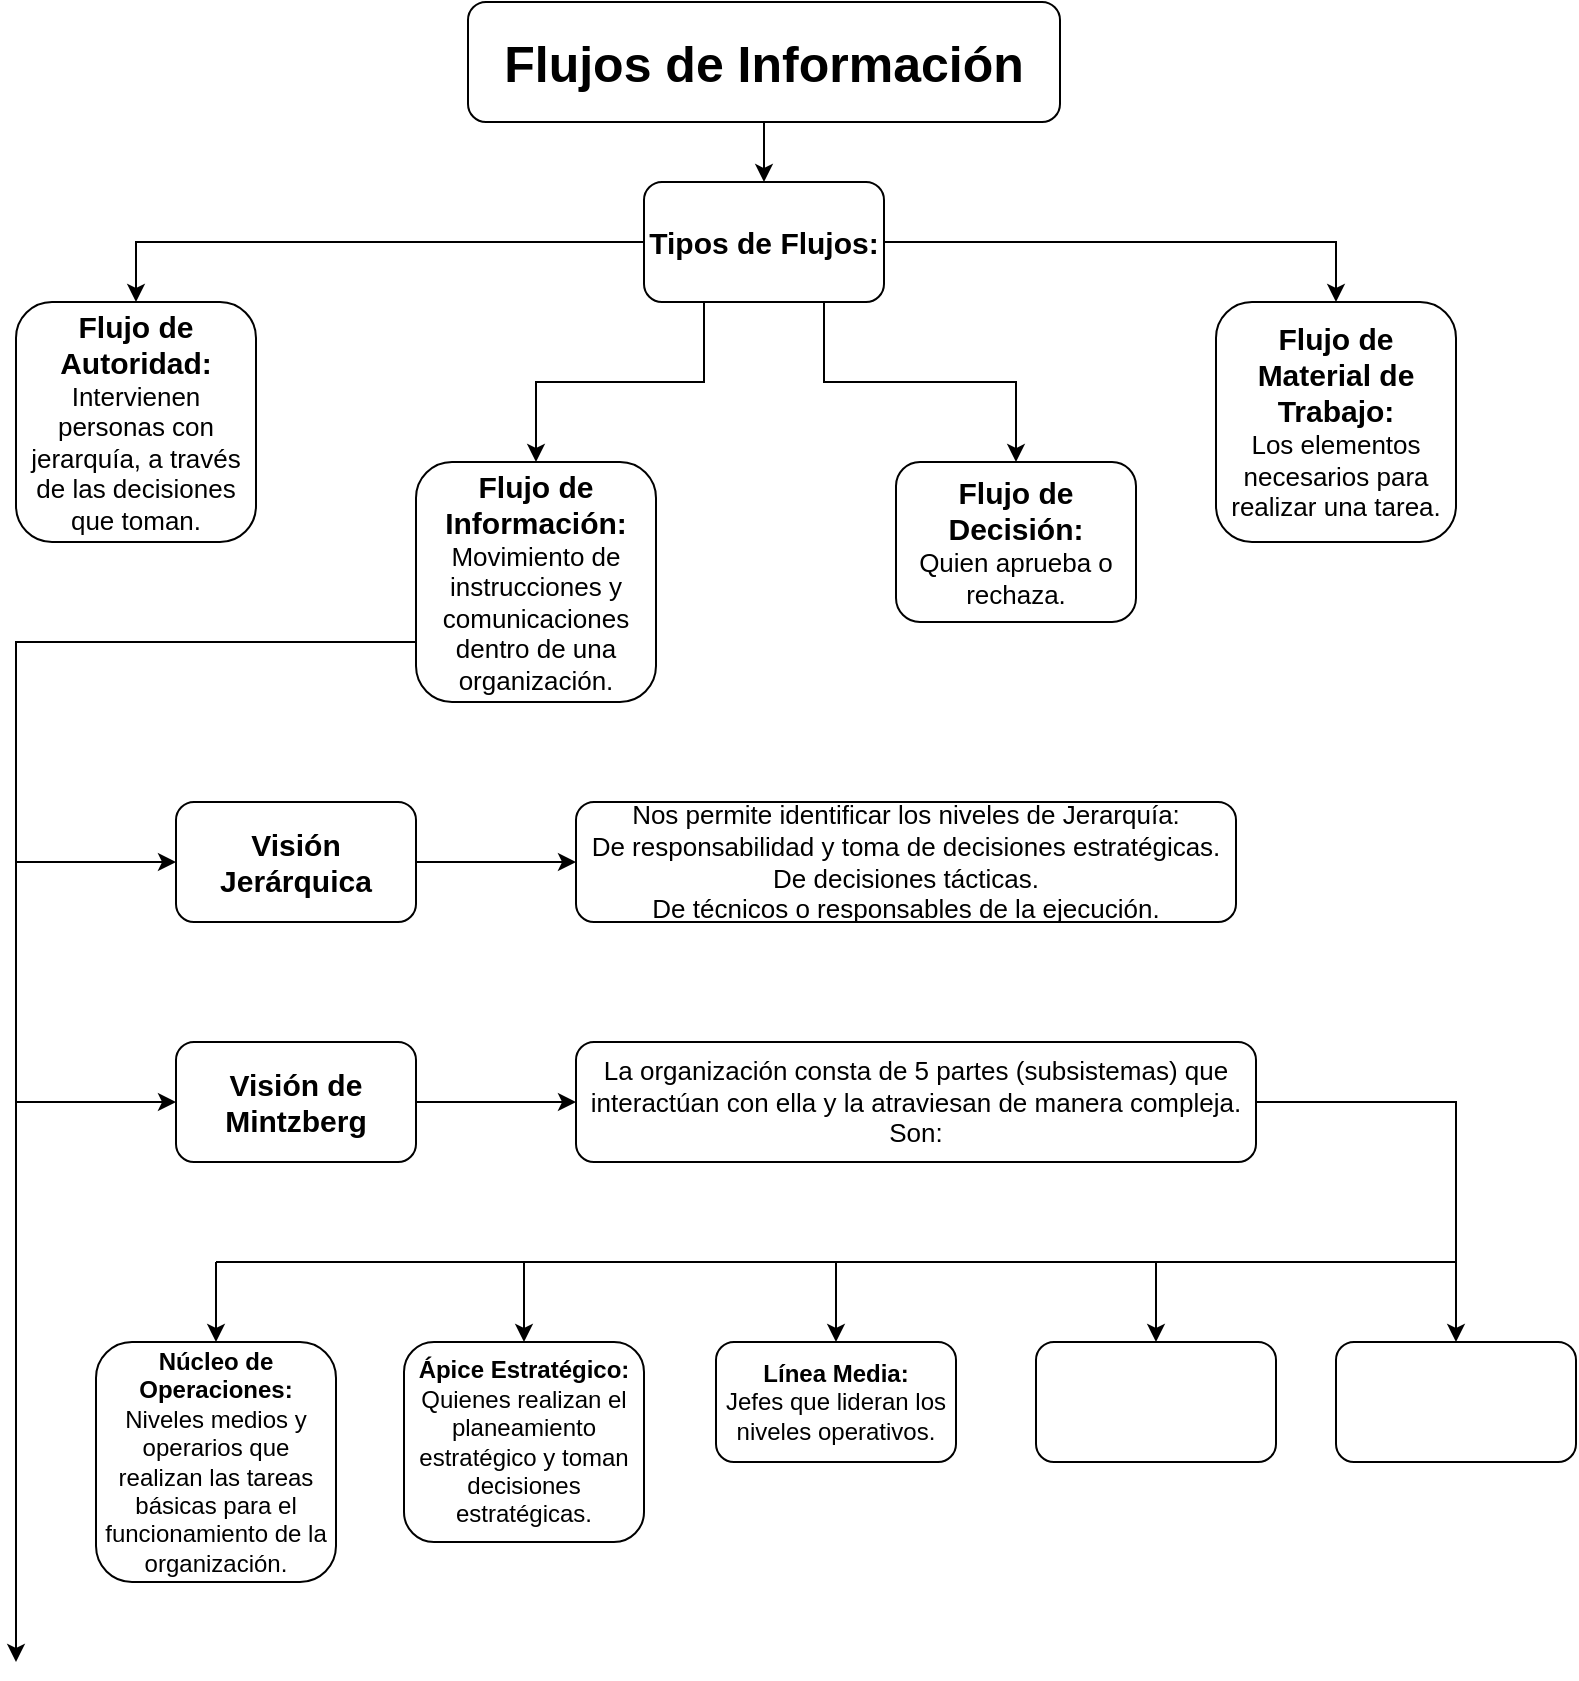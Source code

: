 <mxfile version="24.2.2" type="github">
  <diagram name="Página-1" id="n3o9mjKdTbcDdczt1gTQ">
    <mxGraphModel dx="1042" dy="2907" grid="1" gridSize="10" guides="1" tooltips="1" connect="1" arrows="1" fold="1" page="1" pageScale="1" pageWidth="827" pageHeight="1169" math="0" shadow="0">
      <root>
        <mxCell id="0" />
        <mxCell id="1" parent="0" />
        <mxCell id="2IZoNkK_qG3YMHS8xNJz-13" style="edgeStyle=orthogonalEdgeStyle;rounded=0;orthogonalLoop=1;jettySize=auto;html=1;" edge="1" parent="1" source="2IZoNkK_qG3YMHS8xNJz-11" target="2IZoNkK_qG3YMHS8xNJz-12">
          <mxGeometry relative="1" as="geometry" />
        </mxCell>
        <mxCell id="2IZoNkK_qG3YMHS8xNJz-11" value="&lt;b&gt;&lt;font style=&quot;font-size: 25px;&quot;&gt;Flujos de Información&lt;/font&gt;&lt;/b&gt;" style="rounded=1;whiteSpace=wrap;html=1;" vertex="1" parent="1">
          <mxGeometry x="266" y="-2310" width="296" height="60" as="geometry" />
        </mxCell>
        <mxCell id="2IZoNkK_qG3YMHS8xNJz-18" style="edgeStyle=orthogonalEdgeStyle;rounded=0;orthogonalLoop=1;jettySize=auto;html=1;entryX=0.5;entryY=0;entryDx=0;entryDy=0;" edge="1" parent="1" source="2IZoNkK_qG3YMHS8xNJz-12" target="2IZoNkK_qG3YMHS8xNJz-15">
          <mxGeometry relative="1" as="geometry" />
        </mxCell>
        <mxCell id="2IZoNkK_qG3YMHS8xNJz-19" style="edgeStyle=orthogonalEdgeStyle;rounded=0;orthogonalLoop=1;jettySize=auto;html=1;exitX=0.25;exitY=1;exitDx=0;exitDy=0;entryX=0.5;entryY=0;entryDx=0;entryDy=0;" edge="1" parent="1" source="2IZoNkK_qG3YMHS8xNJz-12" target="2IZoNkK_qG3YMHS8xNJz-14">
          <mxGeometry relative="1" as="geometry" />
        </mxCell>
        <mxCell id="2IZoNkK_qG3YMHS8xNJz-20" style="edgeStyle=orthogonalEdgeStyle;rounded=0;orthogonalLoop=1;jettySize=auto;html=1;exitX=0.75;exitY=1;exitDx=0;exitDy=0;" edge="1" parent="1" source="2IZoNkK_qG3YMHS8xNJz-12" target="2IZoNkK_qG3YMHS8xNJz-16">
          <mxGeometry relative="1" as="geometry" />
        </mxCell>
        <mxCell id="2IZoNkK_qG3YMHS8xNJz-21" style="edgeStyle=orthogonalEdgeStyle;rounded=0;orthogonalLoop=1;jettySize=auto;html=1;entryX=0.5;entryY=0;entryDx=0;entryDy=0;" edge="1" parent="1" source="2IZoNkK_qG3YMHS8xNJz-12" target="2IZoNkK_qG3YMHS8xNJz-17">
          <mxGeometry relative="1" as="geometry" />
        </mxCell>
        <mxCell id="2IZoNkK_qG3YMHS8xNJz-12" value="&lt;b&gt;&lt;font style=&quot;font-size: 15px;&quot;&gt;Tipos de Flujos:&lt;/font&gt;&lt;/b&gt;" style="rounded=1;whiteSpace=wrap;html=1;" vertex="1" parent="1">
          <mxGeometry x="354" y="-2220" width="120" height="60" as="geometry" />
        </mxCell>
        <mxCell id="2IZoNkK_qG3YMHS8xNJz-22" style="edgeStyle=orthogonalEdgeStyle;rounded=0;orthogonalLoop=1;jettySize=auto;html=1;exitX=0;exitY=0.75;exitDx=0;exitDy=0;" edge="1" parent="1" source="2IZoNkK_qG3YMHS8xNJz-14">
          <mxGeometry relative="1" as="geometry">
            <mxPoint x="40" y="-1480" as="targetPoint" />
            <Array as="points">
              <mxPoint x="40" y="-1990" />
            </Array>
          </mxGeometry>
        </mxCell>
        <mxCell id="2IZoNkK_qG3YMHS8xNJz-14" value="&lt;b style=&quot;font-size: 15px;&quot;&gt;&lt;font style=&quot;font-size: 15px;&quot;&gt;Flujo de Información:&lt;/font&gt;&lt;/b&gt;&lt;div style=&quot;&quot;&gt;&lt;font style=&quot;font-size: 13px;&quot;&gt;Movimiento de instrucciones y comunicaciones dentro de una organización.&lt;/font&gt;&lt;/div&gt;" style="rounded=1;whiteSpace=wrap;html=1;" vertex="1" parent="1">
          <mxGeometry x="240" y="-2080" width="120" height="120" as="geometry" />
        </mxCell>
        <mxCell id="2IZoNkK_qG3YMHS8xNJz-15" value="&lt;b style=&quot;font-size: 15px;&quot;&gt;&lt;font style=&quot;font-size: 15px;&quot;&gt;Flujo de Autoridad:&lt;/font&gt;&lt;/b&gt;&lt;div style=&quot;&quot;&gt;&lt;font style=&quot;font-size: 13px;&quot;&gt;Intervienen personas con jerarquía, a través de las decisiones que toman.&lt;/font&gt;&lt;/div&gt;" style="rounded=1;whiteSpace=wrap;html=1;" vertex="1" parent="1">
          <mxGeometry x="40" y="-2160" width="120" height="120" as="geometry" />
        </mxCell>
        <mxCell id="2IZoNkK_qG3YMHS8xNJz-16" value="&lt;b&gt;&lt;font style=&quot;font-size: 15px;&quot;&gt;Flujo de Decisión:&lt;/font&gt;&lt;/b&gt;&lt;div&gt;&lt;font style=&quot;font-size: 13px;&quot;&gt;Quien aprueba o rechaza.&lt;/font&gt;&lt;/div&gt;" style="rounded=1;whiteSpace=wrap;html=1;" vertex="1" parent="1">
          <mxGeometry x="480" y="-2080" width="120" height="80" as="geometry" />
        </mxCell>
        <mxCell id="2IZoNkK_qG3YMHS8xNJz-17" value="&lt;b&gt;&lt;font style=&quot;font-size: 15px;&quot;&gt;Flujo de Material de Trabajo:&lt;/font&gt;&lt;/b&gt;&lt;div&gt;&lt;span style=&quot;font-size: 13px;&quot;&gt;Los elementos necesarios para realizar una tarea.&lt;/span&gt;&lt;/div&gt;" style="rounded=1;whiteSpace=wrap;html=1;" vertex="1" parent="1">
          <mxGeometry x="640" y="-2160" width="120" height="120" as="geometry" />
        </mxCell>
        <mxCell id="2IZoNkK_qG3YMHS8xNJz-26" style="edgeStyle=orthogonalEdgeStyle;rounded=0;orthogonalLoop=1;jettySize=auto;html=1;" edge="1" parent="1" source="2IZoNkK_qG3YMHS8xNJz-23" target="2IZoNkK_qG3YMHS8xNJz-27">
          <mxGeometry relative="1" as="geometry">
            <mxPoint x="320" y="-1880" as="targetPoint" />
          </mxGeometry>
        </mxCell>
        <mxCell id="2IZoNkK_qG3YMHS8xNJz-23" value="&lt;b&gt;&lt;font style=&quot;font-size: 15px;&quot;&gt;Visión Jerárquica&lt;/font&gt;&lt;/b&gt;" style="rounded=1;whiteSpace=wrap;html=1;" vertex="1" parent="1">
          <mxGeometry x="120" y="-1910" width="120" height="60" as="geometry" />
        </mxCell>
        <mxCell id="2IZoNkK_qG3YMHS8xNJz-25" value="" style="endArrow=classic;html=1;rounded=0;" edge="1" parent="1">
          <mxGeometry width="50" height="50" relative="1" as="geometry">
            <mxPoint x="40" y="-1880" as="sourcePoint" />
            <mxPoint x="120" y="-1880" as="targetPoint" />
          </mxGeometry>
        </mxCell>
        <mxCell id="2IZoNkK_qG3YMHS8xNJz-27" value="&lt;font style=&quot;font-size: 13px;&quot;&gt;Nos permite identificar los niveles de Jerarquía:&lt;/font&gt;&lt;div style=&quot;font-size: 13px;&quot;&gt;&lt;font style=&quot;font-size: 13px;&quot;&gt;De responsabilidad y toma de decisiones estratégicas.&lt;/font&gt;&lt;/div&gt;&lt;div style=&quot;font-size: 13px;&quot;&gt;&lt;font style=&quot;font-size: 13px;&quot;&gt;De decisiones tácticas.&lt;/font&gt;&lt;/div&gt;&lt;div style=&quot;font-size: 13px;&quot;&gt;&lt;font style=&quot;font-size: 13px;&quot;&gt;De técnicos o responsables de la ejecución.&lt;/font&gt;&lt;/div&gt;" style="rounded=1;whiteSpace=wrap;html=1;" vertex="1" parent="1">
          <mxGeometry x="320" y="-1910" width="330" height="60" as="geometry" />
        </mxCell>
        <mxCell id="2IZoNkK_qG3YMHS8xNJz-34" style="edgeStyle=orthogonalEdgeStyle;rounded=0;orthogonalLoop=1;jettySize=auto;html=1;entryX=0;entryY=0.5;entryDx=0;entryDy=0;" edge="1" parent="1" source="2IZoNkK_qG3YMHS8xNJz-29" target="2IZoNkK_qG3YMHS8xNJz-32">
          <mxGeometry relative="1" as="geometry" />
        </mxCell>
        <mxCell id="2IZoNkK_qG3YMHS8xNJz-29" value="&lt;b&gt;&lt;font style=&quot;font-size: 15px;&quot;&gt;Visión de Mintzberg&lt;/font&gt;&lt;/b&gt;" style="rounded=1;whiteSpace=wrap;html=1;" vertex="1" parent="1">
          <mxGeometry x="120" y="-1790" width="120" height="60" as="geometry" />
        </mxCell>
        <mxCell id="2IZoNkK_qG3YMHS8xNJz-30" value="" style="endArrow=classic;html=1;rounded=0;entryX=0;entryY=0.5;entryDx=0;entryDy=0;" edge="1" parent="1" target="2IZoNkK_qG3YMHS8xNJz-29">
          <mxGeometry width="50" height="50" relative="1" as="geometry">
            <mxPoint x="40" y="-1760" as="sourcePoint" />
            <mxPoint x="440" y="-2010" as="targetPoint" />
          </mxGeometry>
        </mxCell>
        <mxCell id="2IZoNkK_qG3YMHS8xNJz-32" value="&lt;font style=&quot;font-size: 13px;&quot;&gt;La organización consta de 5 partes (subsistemas) que interactúan con ella y la atraviesan de manera compleja. Son:&lt;/font&gt;" style="rounded=1;whiteSpace=wrap;html=1;" vertex="1" parent="1">
          <mxGeometry x="320" y="-1790" width="340" height="60" as="geometry" />
        </mxCell>
        <mxCell id="2IZoNkK_qG3YMHS8xNJz-35" value="" style="endArrow=none;html=1;rounded=0;" edge="1" parent="1">
          <mxGeometry width="50" height="50" relative="1" as="geometry">
            <mxPoint x="140" y="-1680" as="sourcePoint" />
            <mxPoint x="760" y="-1680" as="targetPoint" />
          </mxGeometry>
        </mxCell>
        <mxCell id="2IZoNkK_qG3YMHS8xNJz-36" value="&lt;b&gt;Núcleo de Operaciones:&lt;/b&gt;&lt;div&gt;Niveles medios y operarios que realizan las tareas básicas para el funcionamiento de la organización.&lt;/div&gt;" style="rounded=1;whiteSpace=wrap;html=1;" vertex="1" parent="1">
          <mxGeometry x="80" y="-1640" width="120" height="120" as="geometry" />
        </mxCell>
        <mxCell id="2IZoNkK_qG3YMHS8xNJz-37" value="&lt;b&gt;Ápice Estratégico:&lt;/b&gt;&lt;div&gt;Quienes realizan el planeamiento estratégico y toman decisiones estratégicas.&lt;/div&gt;" style="rounded=1;whiteSpace=wrap;html=1;" vertex="1" parent="1">
          <mxGeometry x="234" y="-1640" width="120" height="100" as="geometry" />
        </mxCell>
        <mxCell id="2IZoNkK_qG3YMHS8xNJz-38" value="&lt;b&gt;Línea Media:&lt;/b&gt;&lt;div&gt;Jefes que lideran los niveles operativos.&lt;/div&gt;" style="rounded=1;whiteSpace=wrap;html=1;" vertex="1" parent="1">
          <mxGeometry x="390" y="-1640" width="120" height="60" as="geometry" />
        </mxCell>
        <mxCell id="2IZoNkK_qG3YMHS8xNJz-39" value="" style="rounded=1;whiteSpace=wrap;html=1;" vertex="1" parent="1">
          <mxGeometry x="550" y="-1640" width="120" height="60" as="geometry" />
        </mxCell>
        <mxCell id="2IZoNkK_qG3YMHS8xNJz-40" value="" style="rounded=1;whiteSpace=wrap;html=1;" vertex="1" parent="1">
          <mxGeometry x="700" y="-1640" width="120" height="60" as="geometry" />
        </mxCell>
        <mxCell id="2IZoNkK_qG3YMHS8xNJz-42" value="" style="endArrow=classic;html=1;rounded=0;entryX=0.5;entryY=0;entryDx=0;entryDy=0;" edge="1" parent="1" target="2IZoNkK_qG3YMHS8xNJz-36">
          <mxGeometry width="50" height="50" relative="1" as="geometry">
            <mxPoint x="140" y="-1680" as="sourcePoint" />
            <mxPoint x="440" y="-1680" as="targetPoint" />
          </mxGeometry>
        </mxCell>
        <mxCell id="2IZoNkK_qG3YMHS8xNJz-43" value="" style="endArrow=classic;html=1;rounded=0;entryX=0.5;entryY=0;entryDx=0;entryDy=0;" edge="1" parent="1" target="2IZoNkK_qG3YMHS8xNJz-40">
          <mxGeometry width="50" height="50" relative="1" as="geometry">
            <mxPoint x="760" y="-1680" as="sourcePoint" />
            <mxPoint x="440" y="-1680" as="targetPoint" />
          </mxGeometry>
        </mxCell>
        <mxCell id="2IZoNkK_qG3YMHS8xNJz-45" value="" style="endArrow=classic;html=1;rounded=0;entryX=0.5;entryY=0;entryDx=0;entryDy=0;" edge="1" parent="1" target="2IZoNkK_qG3YMHS8xNJz-37">
          <mxGeometry width="50" height="50" relative="1" as="geometry">
            <mxPoint x="294" y="-1680" as="sourcePoint" />
            <mxPoint x="440" y="-1680" as="targetPoint" />
          </mxGeometry>
        </mxCell>
        <mxCell id="2IZoNkK_qG3YMHS8xNJz-46" value="" style="endArrow=classic;html=1;rounded=0;entryX=0.5;entryY=0;entryDx=0;entryDy=0;" edge="1" parent="1" target="2IZoNkK_qG3YMHS8xNJz-38">
          <mxGeometry width="50" height="50" relative="1" as="geometry">
            <mxPoint x="450" y="-1680" as="sourcePoint" />
            <mxPoint x="440" y="-1680" as="targetPoint" />
          </mxGeometry>
        </mxCell>
        <mxCell id="2IZoNkK_qG3YMHS8xNJz-47" value="" style="endArrow=classic;html=1;rounded=0;entryX=0.5;entryY=0;entryDx=0;entryDy=0;" edge="1" parent="1" target="2IZoNkK_qG3YMHS8xNJz-39">
          <mxGeometry width="50" height="50" relative="1" as="geometry">
            <mxPoint x="610" y="-1680" as="sourcePoint" />
            <mxPoint x="440" y="-1680" as="targetPoint" />
          </mxGeometry>
        </mxCell>
        <mxCell id="2IZoNkK_qG3YMHS8xNJz-50" value="" style="endArrow=none;html=1;rounded=0;exitX=1;exitY=0.5;exitDx=0;exitDy=0;" edge="1" parent="1" source="2IZoNkK_qG3YMHS8xNJz-32">
          <mxGeometry width="50" height="50" relative="1" as="geometry">
            <mxPoint x="390" y="-1570" as="sourcePoint" />
            <mxPoint x="760" y="-1680" as="targetPoint" />
            <Array as="points">
              <mxPoint x="760" y="-1760" />
            </Array>
          </mxGeometry>
        </mxCell>
      </root>
    </mxGraphModel>
  </diagram>
</mxfile>
